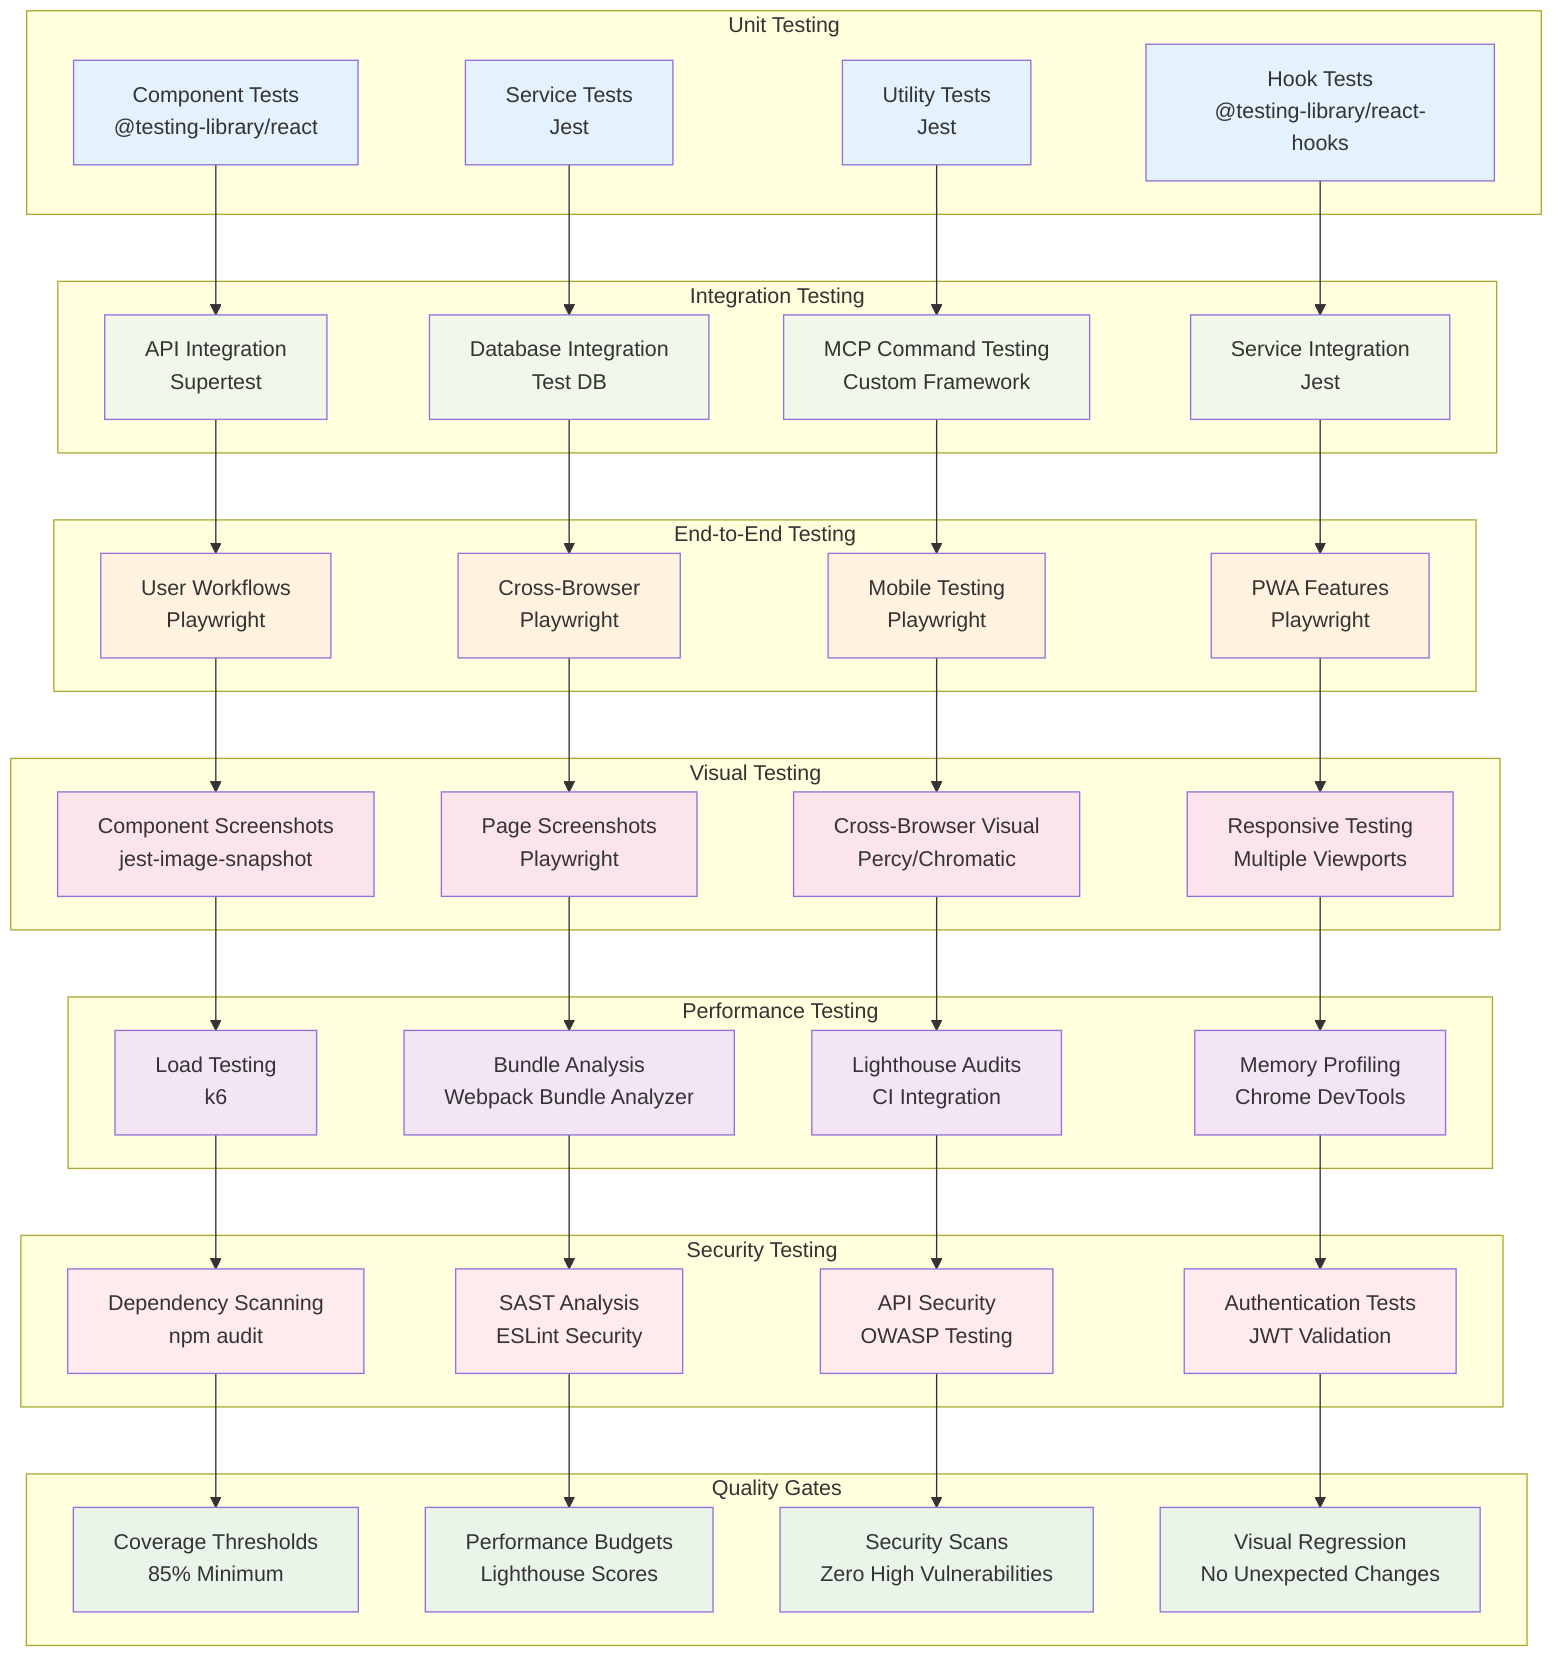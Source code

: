 graph TD
    %% Testing Strategy Diagram
    
    subgraph "Unit Testing"
        UT1[Component Tests<br/>@testing-library/react]
        UT2[Service Tests<br/>Jest]
        UT3[Utility Tests<br/>Jest]
        UT4[Hook Tests<br/>@testing-library/react-hooks]
    end
    
    subgraph "Integration Testing"
        IT1[API Integration<br/>Supertest]
        IT2[Database Integration<br/>Test DB]
        IT3[MCP Command Testing<br/>Custom Framework]
        IT4[Service Integration<br/>Jest]
    end
    
    subgraph "End-to-End Testing"
        E2E1[User Workflows<br/>Playwright]
        E2E2[Cross-Browser<br/>Playwright]
        E2E3[Mobile Testing<br/>Playwright]
        E2E4[PWA Features<br/>Playwright]
    end
    
    subgraph "Visual Testing"
        VT1[Component Screenshots<br/>jest-image-snapshot]
        VT2[Page Screenshots<br/>Playwright]
        VT3[Cross-Browser Visual<br/>Percy/Chromatic]
        VT4[Responsive Testing<br/>Multiple Viewports]
    end
    
    subgraph "Performance Testing"
        PT1[Load Testing<br/>k6]
        PT2[Bundle Analysis<br/>Webpack Bundle Analyzer]
        PT3[Lighthouse Audits<br/>CI Integration]
        PT4[Memory Profiling<br/>Chrome DevTools]
    end
    
    subgraph "Security Testing"
        ST1[Dependency Scanning<br/>npm audit]
        ST2[SAST Analysis<br/>ESLint Security]
        ST3[API Security<br/>OWASP Testing]
        ST4[Authentication Tests<br/>JWT Validation]
    end
    
    subgraph "Quality Gates"
        QG1[Coverage Thresholds<br/>85% Minimum]
        QG2[Performance Budgets<br/>Lighthouse Scores]
        QG3[Security Scans<br/>Zero High Vulnerabilities]
        QG4[Visual Regression<br/>No Unexpected Changes]
    end
    
    %% Test Flow
    UT1 --> IT1
    UT2 --> IT2
    UT3 --> IT3
    UT4 --> IT4
    
    IT1 --> E2E1
    IT2 --> E2E2
    IT3 --> E2E3
    IT4 --> E2E4
    
    E2E1 --> VT1
    E2E2 --> VT2
    E2E3 --> VT3
    E2E4 --> VT4
    
    VT1 --> PT1
    VT2 --> PT2
    VT3 --> PT3
    VT4 --> PT4
    
    PT1 --> ST1
    PT2 --> ST2
    PT3 --> ST3
    PT4 --> ST4
    
    ST1 --> QG1
    ST2 --> QG2
    ST3 --> QG3
    ST4 --> QG4
    
    %% Styling
    classDef unitTest fill:#e3f2fd
    classDef integrationTest fill:#f1f8e9
    classDef e2eTest fill:#fff3e0
    classDef visualTest fill:#fce4ec
    classDef perfTest fill:#f3e5f5
    classDef securityTest fill:#ffebee
    classDef qualityGate fill:#e8f5e8
    
    class UT1,UT2,UT3,UT4 unitTest
    class IT1,IT2,IT3,IT4 integrationTest
    class E2E1,E2E2,E2E3,E2E4 e2eTest
    class VT1,VT2,VT3,VT4 visualTest
    class PT1,PT2,PT3,PT4 perfTest
    class ST1,ST2,ST3,ST4 securityTest
    class QG1,QG2,QG3,QG4 qualityGate